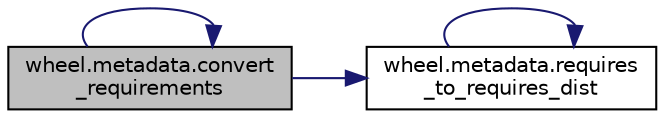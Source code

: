 digraph "wheel.metadata.convert_requirements"
{
 // LATEX_PDF_SIZE
  edge [fontname="Helvetica",fontsize="10",labelfontname="Helvetica",labelfontsize="10"];
  node [fontname="Helvetica",fontsize="10",shape=record];
  rankdir="LR";
  Node1 [label="wheel.metadata.convert\l_requirements",height=0.2,width=0.4,color="black", fillcolor="grey75", style="filled", fontcolor="black",tooltip=" "];
  Node1 -> Node1 [color="midnightblue",fontsize="10",style="solid",fontname="Helvetica"];
  Node1 -> Node2 [color="midnightblue",fontsize="10",style="solid",fontname="Helvetica"];
  Node2 [label="wheel.metadata.requires\l_to_requires_dist",height=0.2,width=0.4,color="black", fillcolor="white", style="filled",URL="$d8/dd7/namespacewheel_1_1metadata.html#abd414d4e8d357ff4a844dfc7e9dbadce",tooltip=" "];
  Node2 -> Node2 [color="midnightblue",fontsize="10",style="solid",fontname="Helvetica"];
}
